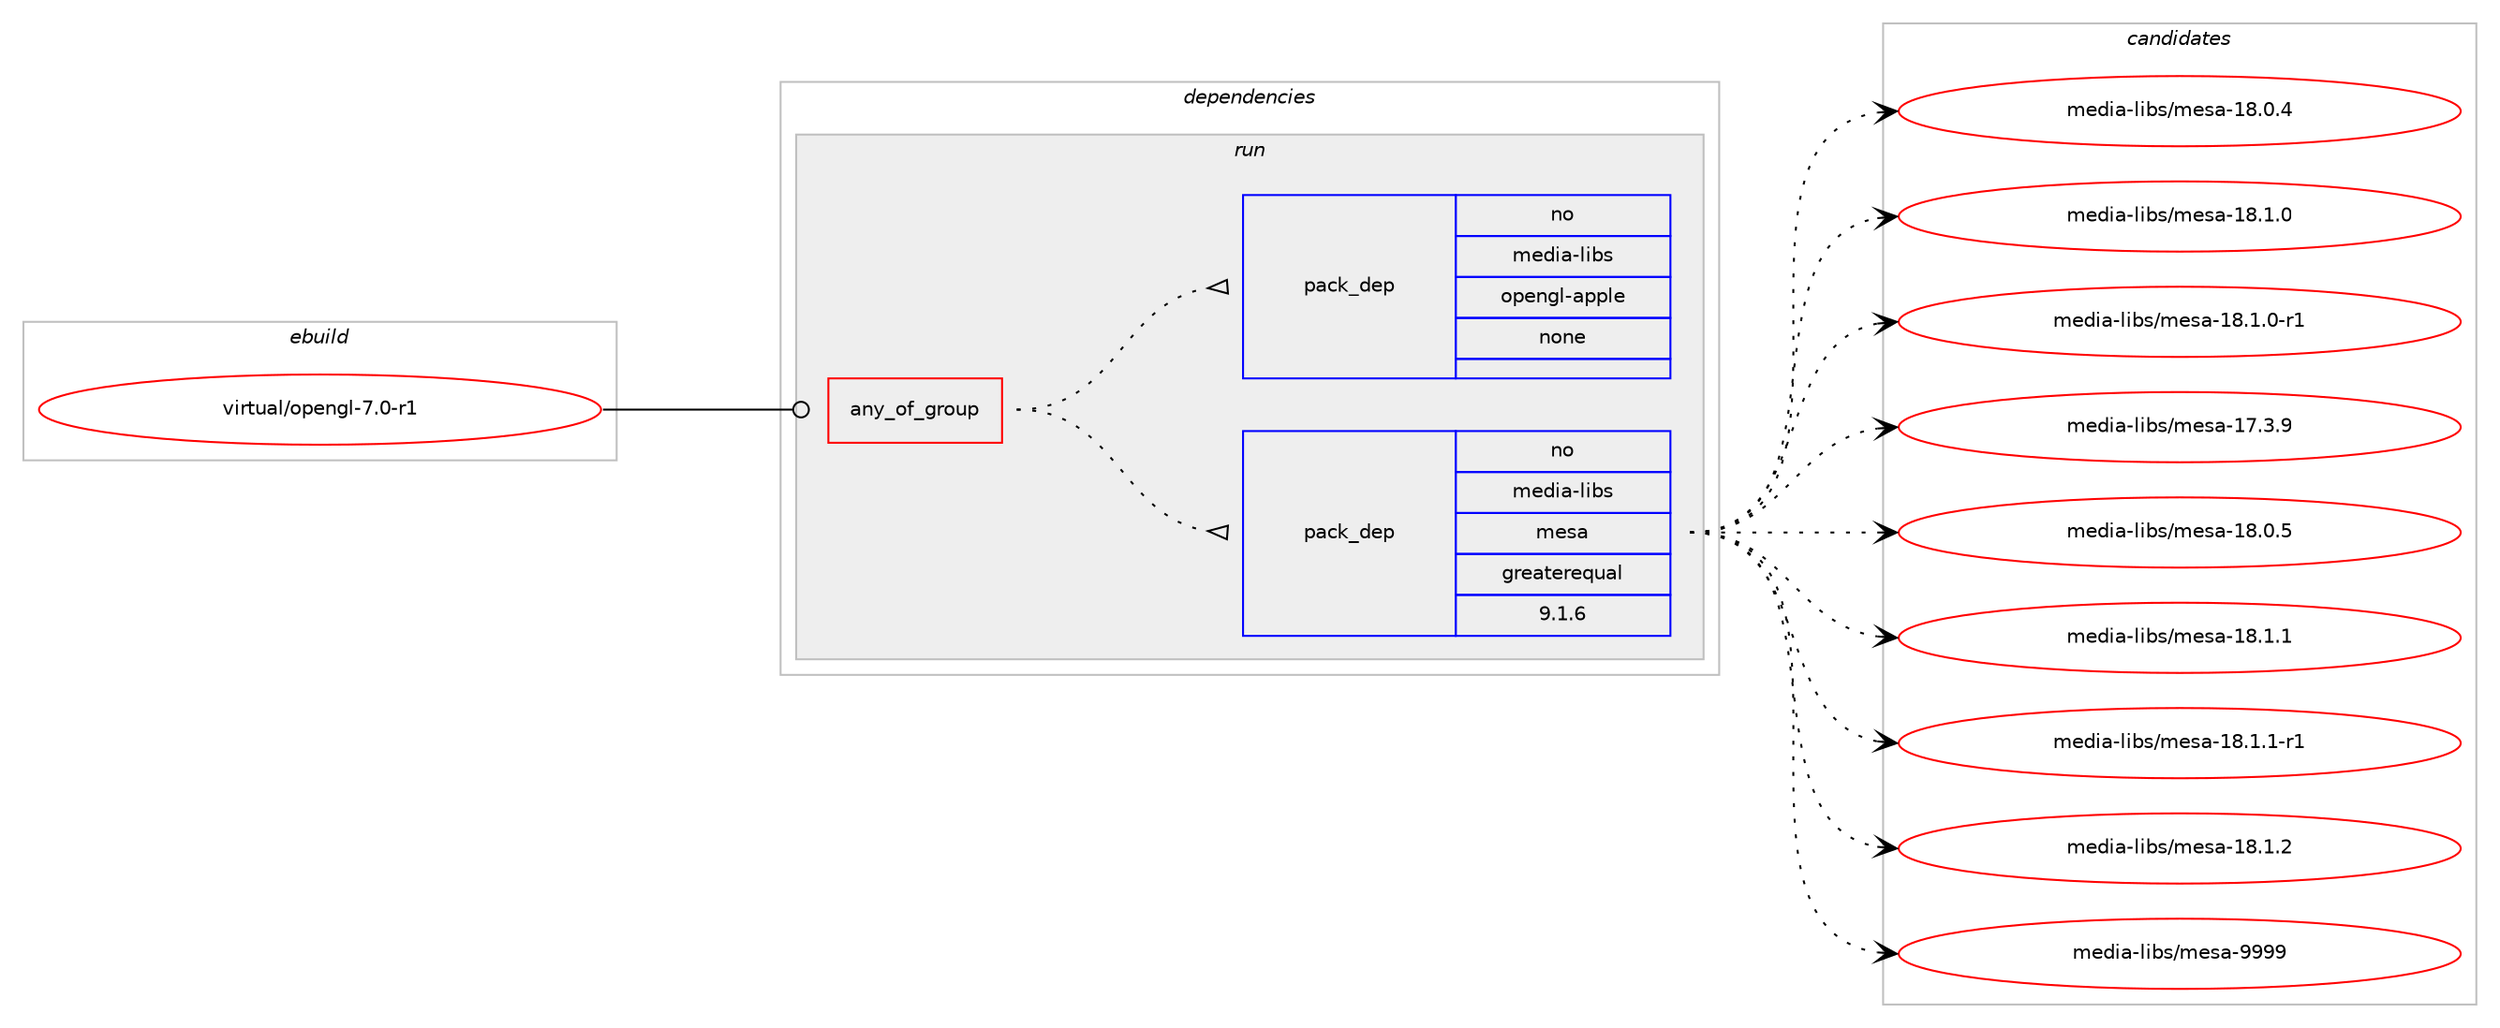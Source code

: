 digraph prolog {

# *************
# Graph options
# *************

newrank=true;
concentrate=true;
compound=true;
graph [rankdir=LR,fontname=Helvetica,fontsize=10,ranksep=1.5];#, ranksep=2.5, nodesep=0.2];
edge  [arrowhead=vee];
node  [fontname=Helvetica,fontsize=10];

# **********
# The ebuild
# **********

subgraph cluster_leftcol {
color=gray;
rank=same;
label=<<i>ebuild</i>>;
id [label="virtual/opengl-7.0-r1", color=red, width=4, href="../virtual/opengl-7.0-r1.svg"];
}

# ****************
# The dependencies
# ****************

subgraph cluster_midcol {
color=gray;
label=<<i>dependencies</i>>;
subgraph cluster_compile {
fillcolor="#eeeeee";
style=filled;
label=<<i>compile</i>>;
}
subgraph cluster_compileandrun {
fillcolor="#eeeeee";
style=filled;
label=<<i>compile and run</i>>;
}
subgraph cluster_run {
fillcolor="#eeeeee";
style=filled;
label=<<i>run</i>>;
subgraph any83 {
dependency7658 [label=<<TABLE BORDER="0" CELLBORDER="1" CELLSPACING="0" CELLPADDING="4"><TR><TD CELLPADDING="10">any_of_group</TD></TR></TABLE>>, shape=none, color=red];subgraph pack5976 {
dependency7659 [label=<<TABLE BORDER="0" CELLBORDER="1" CELLSPACING="0" CELLPADDING="4" WIDTH="220"><TR><TD ROWSPAN="6" CELLPADDING="30">pack_dep</TD></TR><TR><TD WIDTH="110">no</TD></TR><TR><TD>media-libs</TD></TR><TR><TD>mesa</TD></TR><TR><TD>greaterequal</TD></TR><TR><TD>9.1.6</TD></TR></TABLE>>, shape=none, color=blue];
}
dependency7658:e -> dependency7659:w [weight=20,style="dotted",arrowhead="oinv"];
subgraph pack5977 {
dependency7660 [label=<<TABLE BORDER="0" CELLBORDER="1" CELLSPACING="0" CELLPADDING="4" WIDTH="220"><TR><TD ROWSPAN="6" CELLPADDING="30">pack_dep</TD></TR><TR><TD WIDTH="110">no</TD></TR><TR><TD>media-libs</TD></TR><TR><TD>opengl-apple</TD></TR><TR><TD>none</TD></TR><TR><TD></TD></TR></TABLE>>, shape=none, color=blue];
}
dependency7658:e -> dependency7660:w [weight=20,style="dotted",arrowhead="oinv"];
}
id:e -> dependency7658:w [weight=20,style="solid",arrowhead="odot"];
}
}

# **************
# The candidates
# **************

subgraph cluster_choices {
rank=same;
color=gray;
label=<<i>candidates</i>>;

subgraph choice5976 {
color=black;
nodesep=1;
choice109101100105974510810598115471091011159745495646484652 [label="media-libs/mesa-18.0.4", color=red, width=4,href="../media-libs/mesa-18.0.4.svg"];
choice109101100105974510810598115471091011159745495646494648 [label="media-libs/mesa-18.1.0", color=red, width=4,href="../media-libs/mesa-18.1.0.svg"];
choice1091011001059745108105981154710910111597454956464946484511449 [label="media-libs/mesa-18.1.0-r1", color=red, width=4,href="../media-libs/mesa-18.1.0-r1.svg"];
choice109101100105974510810598115471091011159745495546514657 [label="media-libs/mesa-17.3.9", color=red, width=4,href="../media-libs/mesa-17.3.9.svg"];
choice109101100105974510810598115471091011159745495646484653 [label="media-libs/mesa-18.0.5", color=red, width=4,href="../media-libs/mesa-18.0.5.svg"];
choice109101100105974510810598115471091011159745495646494649 [label="media-libs/mesa-18.1.1", color=red, width=4,href="../media-libs/mesa-18.1.1.svg"];
choice1091011001059745108105981154710910111597454956464946494511449 [label="media-libs/mesa-18.1.1-r1", color=red, width=4,href="../media-libs/mesa-18.1.1-r1.svg"];
choice109101100105974510810598115471091011159745495646494650 [label="media-libs/mesa-18.1.2", color=red, width=4,href="../media-libs/mesa-18.1.2.svg"];
choice10910110010597451081059811547109101115974557575757 [label="media-libs/mesa-9999", color=red, width=4,href="../media-libs/mesa-9999.svg"];
dependency7659:e -> choice109101100105974510810598115471091011159745495646484652:w [style=dotted,weight="100"];
dependency7659:e -> choice109101100105974510810598115471091011159745495646494648:w [style=dotted,weight="100"];
dependency7659:e -> choice1091011001059745108105981154710910111597454956464946484511449:w [style=dotted,weight="100"];
dependency7659:e -> choice109101100105974510810598115471091011159745495546514657:w [style=dotted,weight="100"];
dependency7659:e -> choice109101100105974510810598115471091011159745495646484653:w [style=dotted,weight="100"];
dependency7659:e -> choice109101100105974510810598115471091011159745495646494649:w [style=dotted,weight="100"];
dependency7659:e -> choice1091011001059745108105981154710910111597454956464946494511449:w [style=dotted,weight="100"];
dependency7659:e -> choice109101100105974510810598115471091011159745495646494650:w [style=dotted,weight="100"];
dependency7659:e -> choice10910110010597451081059811547109101115974557575757:w [style=dotted,weight="100"];
}
subgraph choice5977 {
color=black;
nodesep=1;
}
}

}
